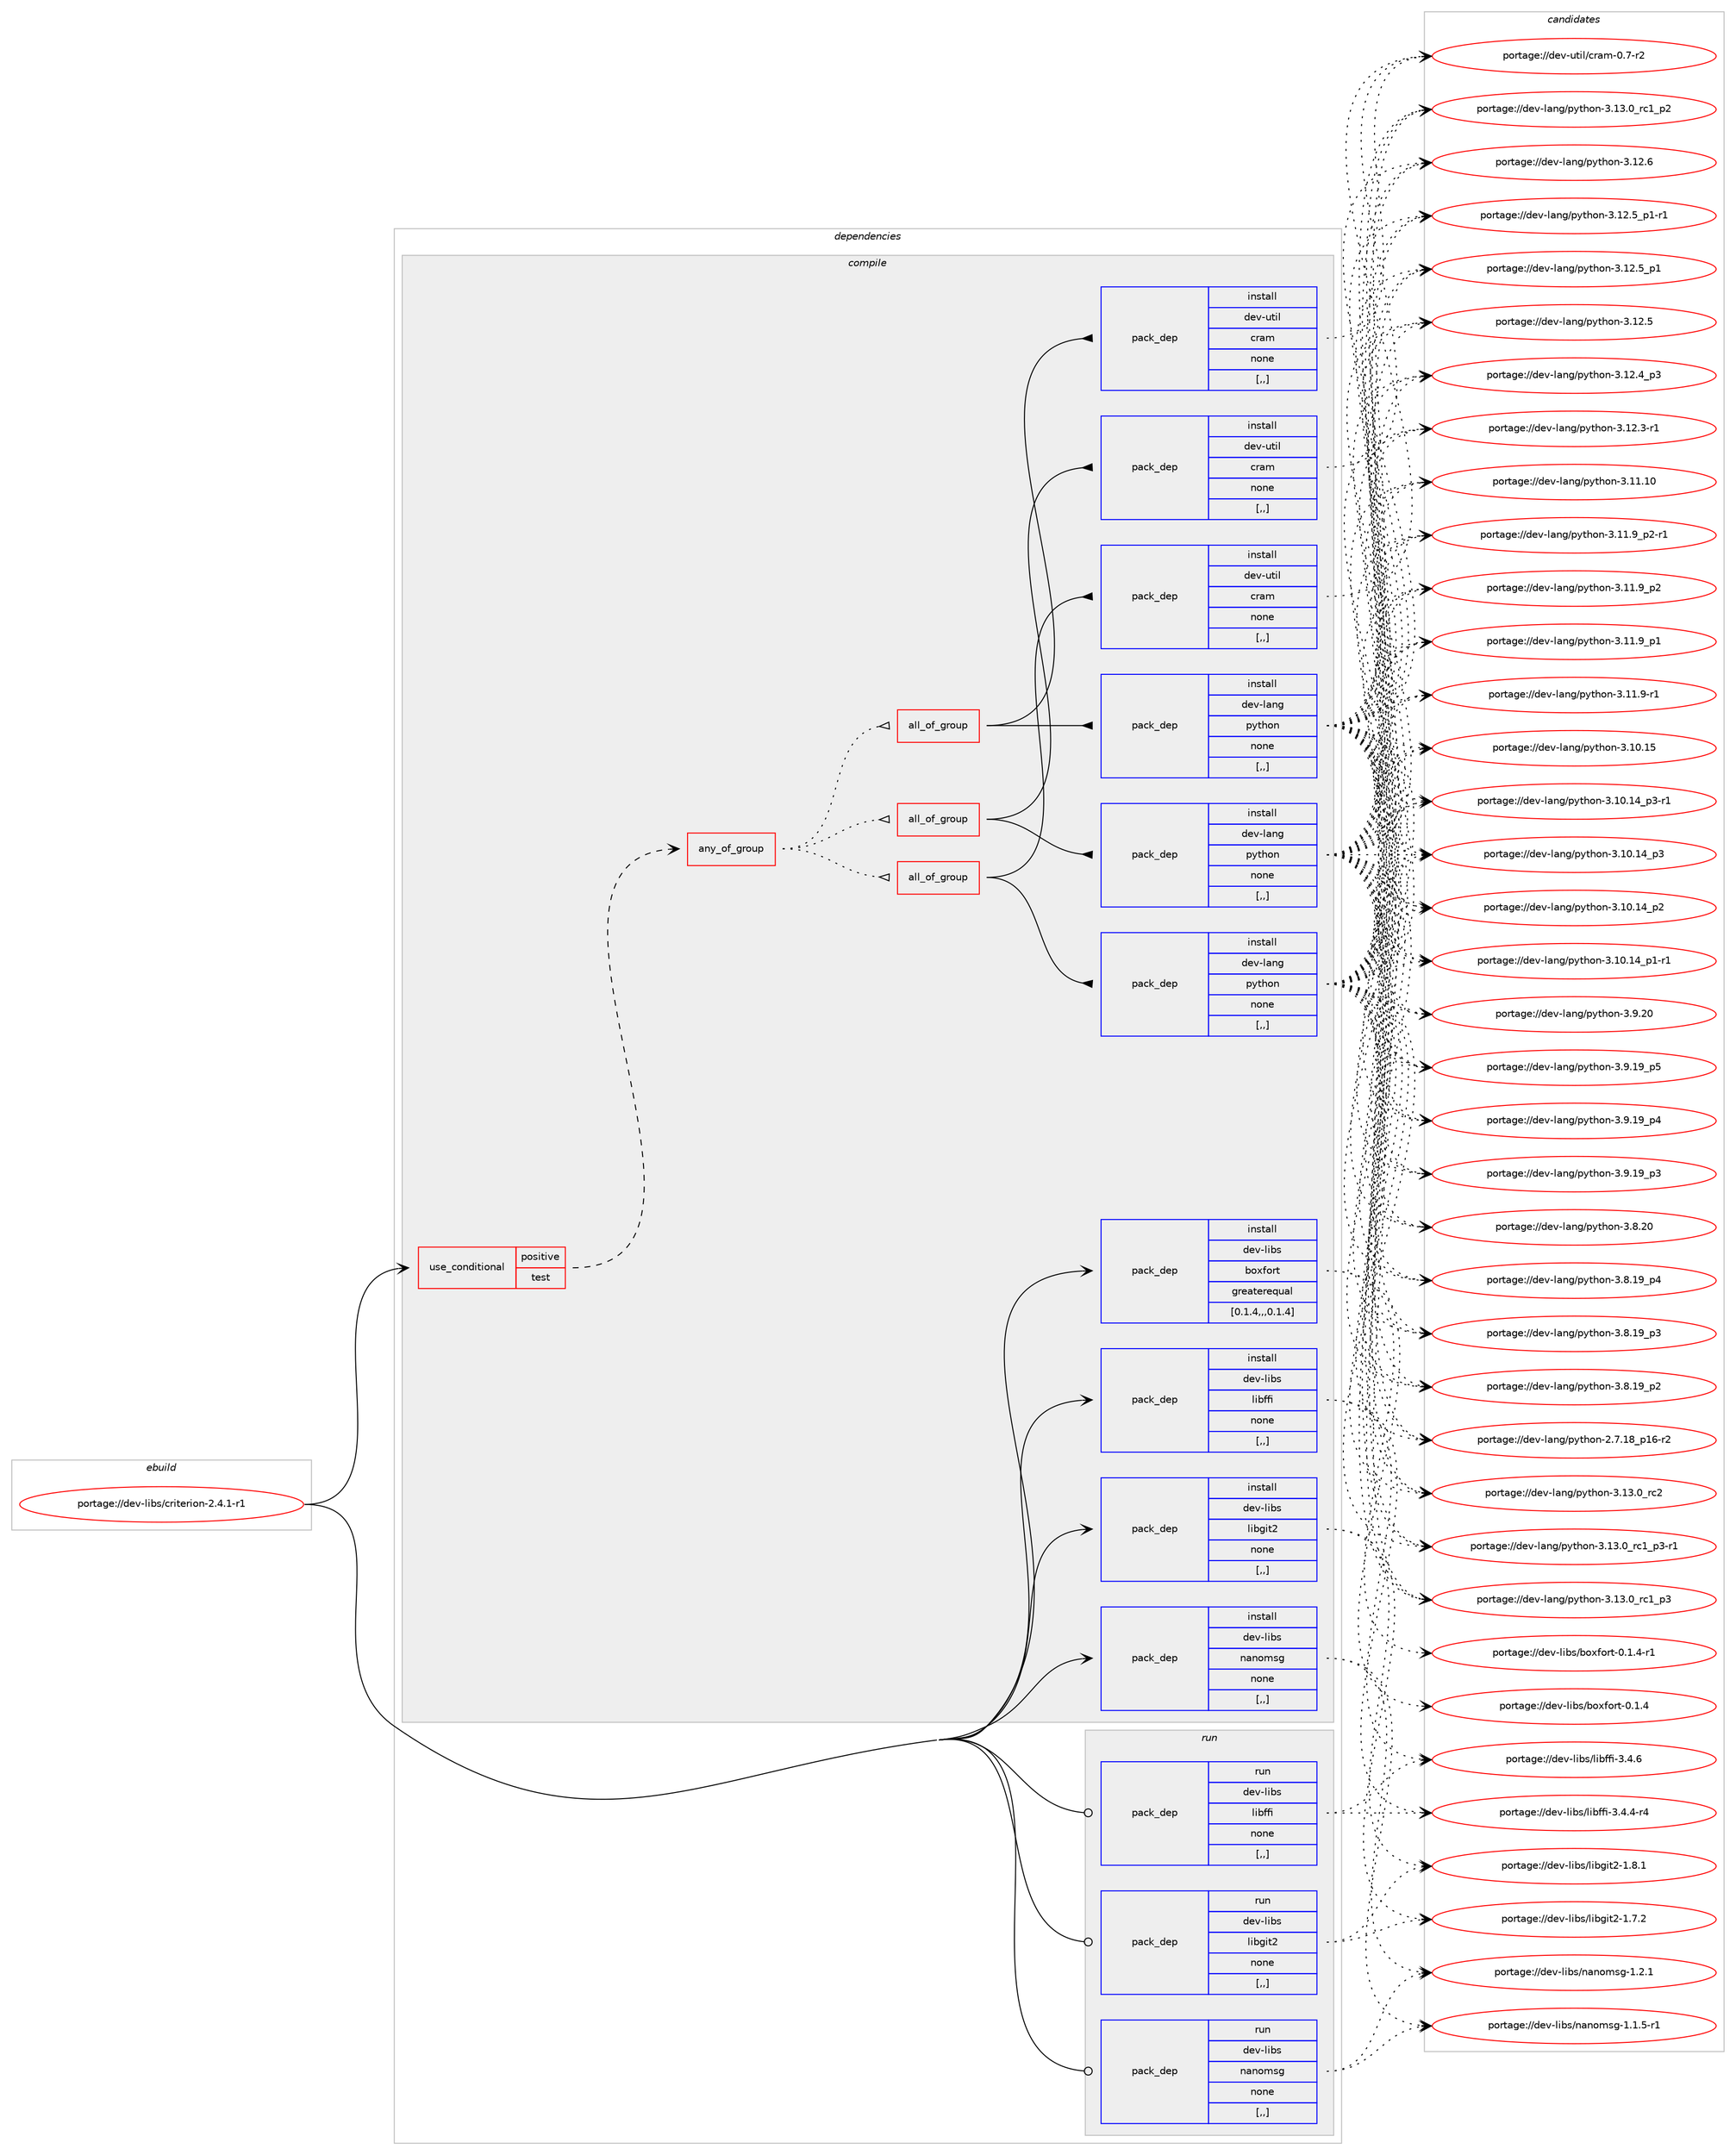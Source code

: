 digraph prolog {

# *************
# Graph options
# *************

newrank=true;
concentrate=true;
compound=true;
graph [rankdir=LR,fontname=Helvetica,fontsize=10,ranksep=1.5];#, ranksep=2.5, nodesep=0.2];
edge  [arrowhead=vee];
node  [fontname=Helvetica,fontsize=10];

# **********
# The ebuild
# **********

subgraph cluster_leftcol {
color=gray;
label=<<i>ebuild</i>>;
id [label="portage://dev-libs/criterion-2.4.1-r1", color=red, width=4, href="../dev-libs/criterion-2.4.1-r1.svg"];
}

# ****************
# The dependencies
# ****************

subgraph cluster_midcol {
color=gray;
label=<<i>dependencies</i>>;
subgraph cluster_compile {
fillcolor="#eeeeee";
style=filled;
label=<<i>compile</i>>;
subgraph cond156089 {
dependency601170 [label=<<TABLE BORDER="0" CELLBORDER="1" CELLSPACING="0" CELLPADDING="4"><TR><TD ROWSPAN="3" CELLPADDING="10">use_conditional</TD></TR><TR><TD>positive</TD></TR><TR><TD>test</TD></TR></TABLE>>, shape=none, color=red];
subgraph any4353 {
dependency601171 [label=<<TABLE BORDER="0" CELLBORDER="1" CELLSPACING="0" CELLPADDING="4"><TR><TD CELLPADDING="10">any_of_group</TD></TR></TABLE>>, shape=none, color=red];subgraph all379 {
dependency601172 [label=<<TABLE BORDER="0" CELLBORDER="1" CELLSPACING="0" CELLPADDING="4"><TR><TD CELLPADDING="10">all_of_group</TD></TR></TABLE>>, shape=none, color=red];subgraph pack440352 {
dependency601173 [label=<<TABLE BORDER="0" CELLBORDER="1" CELLSPACING="0" CELLPADDING="4" WIDTH="220"><TR><TD ROWSPAN="6" CELLPADDING="30">pack_dep</TD></TR><TR><TD WIDTH="110">install</TD></TR><TR><TD>dev-lang</TD></TR><TR><TD>python</TD></TR><TR><TD>none</TD></TR><TR><TD>[,,]</TD></TR></TABLE>>, shape=none, color=blue];
}
dependency601172:e -> dependency601173:w [weight=20,style="solid",arrowhead="inv"];
subgraph pack440353 {
dependency601174 [label=<<TABLE BORDER="0" CELLBORDER="1" CELLSPACING="0" CELLPADDING="4" WIDTH="220"><TR><TD ROWSPAN="6" CELLPADDING="30">pack_dep</TD></TR><TR><TD WIDTH="110">install</TD></TR><TR><TD>dev-util</TD></TR><TR><TD>cram</TD></TR><TR><TD>none</TD></TR><TR><TD>[,,]</TD></TR></TABLE>>, shape=none, color=blue];
}
dependency601172:e -> dependency601174:w [weight=20,style="solid",arrowhead="inv"];
}
dependency601171:e -> dependency601172:w [weight=20,style="dotted",arrowhead="oinv"];
subgraph all380 {
dependency601175 [label=<<TABLE BORDER="0" CELLBORDER="1" CELLSPACING="0" CELLPADDING="4"><TR><TD CELLPADDING="10">all_of_group</TD></TR></TABLE>>, shape=none, color=red];subgraph pack440354 {
dependency601176 [label=<<TABLE BORDER="0" CELLBORDER="1" CELLSPACING="0" CELLPADDING="4" WIDTH="220"><TR><TD ROWSPAN="6" CELLPADDING="30">pack_dep</TD></TR><TR><TD WIDTH="110">install</TD></TR><TR><TD>dev-lang</TD></TR><TR><TD>python</TD></TR><TR><TD>none</TD></TR><TR><TD>[,,]</TD></TR></TABLE>>, shape=none, color=blue];
}
dependency601175:e -> dependency601176:w [weight=20,style="solid",arrowhead="inv"];
subgraph pack440355 {
dependency601177 [label=<<TABLE BORDER="0" CELLBORDER="1" CELLSPACING="0" CELLPADDING="4" WIDTH="220"><TR><TD ROWSPAN="6" CELLPADDING="30">pack_dep</TD></TR><TR><TD WIDTH="110">install</TD></TR><TR><TD>dev-util</TD></TR><TR><TD>cram</TD></TR><TR><TD>none</TD></TR><TR><TD>[,,]</TD></TR></TABLE>>, shape=none, color=blue];
}
dependency601175:e -> dependency601177:w [weight=20,style="solid",arrowhead="inv"];
}
dependency601171:e -> dependency601175:w [weight=20,style="dotted",arrowhead="oinv"];
subgraph all381 {
dependency601178 [label=<<TABLE BORDER="0" CELLBORDER="1" CELLSPACING="0" CELLPADDING="4"><TR><TD CELLPADDING="10">all_of_group</TD></TR></TABLE>>, shape=none, color=red];subgraph pack440356 {
dependency601179 [label=<<TABLE BORDER="0" CELLBORDER="1" CELLSPACING="0" CELLPADDING="4" WIDTH="220"><TR><TD ROWSPAN="6" CELLPADDING="30">pack_dep</TD></TR><TR><TD WIDTH="110">install</TD></TR><TR><TD>dev-lang</TD></TR><TR><TD>python</TD></TR><TR><TD>none</TD></TR><TR><TD>[,,]</TD></TR></TABLE>>, shape=none, color=blue];
}
dependency601178:e -> dependency601179:w [weight=20,style="solid",arrowhead="inv"];
subgraph pack440357 {
dependency601180 [label=<<TABLE BORDER="0" CELLBORDER="1" CELLSPACING="0" CELLPADDING="4" WIDTH="220"><TR><TD ROWSPAN="6" CELLPADDING="30">pack_dep</TD></TR><TR><TD WIDTH="110">install</TD></TR><TR><TD>dev-util</TD></TR><TR><TD>cram</TD></TR><TR><TD>none</TD></TR><TR><TD>[,,]</TD></TR></TABLE>>, shape=none, color=blue];
}
dependency601178:e -> dependency601180:w [weight=20,style="solid",arrowhead="inv"];
}
dependency601171:e -> dependency601178:w [weight=20,style="dotted",arrowhead="oinv"];
}
dependency601170:e -> dependency601171:w [weight=20,style="dashed",arrowhead="vee"];
}
id:e -> dependency601170:w [weight=20,style="solid",arrowhead="vee"];
subgraph pack440358 {
dependency601181 [label=<<TABLE BORDER="0" CELLBORDER="1" CELLSPACING="0" CELLPADDING="4" WIDTH="220"><TR><TD ROWSPAN="6" CELLPADDING="30">pack_dep</TD></TR><TR><TD WIDTH="110">install</TD></TR><TR><TD>dev-libs</TD></TR><TR><TD>boxfort</TD></TR><TR><TD>greaterequal</TD></TR><TR><TD>[0.1.4,,,0.1.4]</TD></TR></TABLE>>, shape=none, color=blue];
}
id:e -> dependency601181:w [weight=20,style="solid",arrowhead="vee"];
subgraph pack440359 {
dependency601182 [label=<<TABLE BORDER="0" CELLBORDER="1" CELLSPACING="0" CELLPADDING="4" WIDTH="220"><TR><TD ROWSPAN="6" CELLPADDING="30">pack_dep</TD></TR><TR><TD WIDTH="110">install</TD></TR><TR><TD>dev-libs</TD></TR><TR><TD>libffi</TD></TR><TR><TD>none</TD></TR><TR><TD>[,,]</TD></TR></TABLE>>, shape=none, color=blue];
}
id:e -> dependency601182:w [weight=20,style="solid",arrowhead="vee"];
subgraph pack440360 {
dependency601183 [label=<<TABLE BORDER="0" CELLBORDER="1" CELLSPACING="0" CELLPADDING="4" WIDTH="220"><TR><TD ROWSPAN="6" CELLPADDING="30">pack_dep</TD></TR><TR><TD WIDTH="110">install</TD></TR><TR><TD>dev-libs</TD></TR><TR><TD>libgit2</TD></TR><TR><TD>none</TD></TR><TR><TD>[,,]</TD></TR></TABLE>>, shape=none, color=blue];
}
id:e -> dependency601183:w [weight=20,style="solid",arrowhead="vee"];
subgraph pack440361 {
dependency601184 [label=<<TABLE BORDER="0" CELLBORDER="1" CELLSPACING="0" CELLPADDING="4" WIDTH="220"><TR><TD ROWSPAN="6" CELLPADDING="30">pack_dep</TD></TR><TR><TD WIDTH="110">install</TD></TR><TR><TD>dev-libs</TD></TR><TR><TD>nanomsg</TD></TR><TR><TD>none</TD></TR><TR><TD>[,,]</TD></TR></TABLE>>, shape=none, color=blue];
}
id:e -> dependency601184:w [weight=20,style="solid",arrowhead="vee"];
}
subgraph cluster_compileandrun {
fillcolor="#eeeeee";
style=filled;
label=<<i>compile and run</i>>;
}
subgraph cluster_run {
fillcolor="#eeeeee";
style=filled;
label=<<i>run</i>>;
subgraph pack440362 {
dependency601185 [label=<<TABLE BORDER="0" CELLBORDER="1" CELLSPACING="0" CELLPADDING="4" WIDTH="220"><TR><TD ROWSPAN="6" CELLPADDING="30">pack_dep</TD></TR><TR><TD WIDTH="110">run</TD></TR><TR><TD>dev-libs</TD></TR><TR><TD>libffi</TD></TR><TR><TD>none</TD></TR><TR><TD>[,,]</TD></TR></TABLE>>, shape=none, color=blue];
}
id:e -> dependency601185:w [weight=20,style="solid",arrowhead="odot"];
subgraph pack440363 {
dependency601186 [label=<<TABLE BORDER="0" CELLBORDER="1" CELLSPACING="0" CELLPADDING="4" WIDTH="220"><TR><TD ROWSPAN="6" CELLPADDING="30">pack_dep</TD></TR><TR><TD WIDTH="110">run</TD></TR><TR><TD>dev-libs</TD></TR><TR><TD>libgit2</TD></TR><TR><TD>none</TD></TR><TR><TD>[,,]</TD></TR></TABLE>>, shape=none, color=blue];
}
id:e -> dependency601186:w [weight=20,style="solid",arrowhead="odot"];
subgraph pack440364 {
dependency601187 [label=<<TABLE BORDER="0" CELLBORDER="1" CELLSPACING="0" CELLPADDING="4" WIDTH="220"><TR><TD ROWSPAN="6" CELLPADDING="30">pack_dep</TD></TR><TR><TD WIDTH="110">run</TD></TR><TR><TD>dev-libs</TD></TR><TR><TD>nanomsg</TD></TR><TR><TD>none</TD></TR><TR><TD>[,,]</TD></TR></TABLE>>, shape=none, color=blue];
}
id:e -> dependency601187:w [weight=20,style="solid",arrowhead="odot"];
}
}

# **************
# The candidates
# **************

subgraph cluster_choices {
rank=same;
color=gray;
label=<<i>candidates</i>>;

subgraph choice440352 {
color=black;
nodesep=1;
choice10010111845108971101034711212111610411111045514649514648951149950 [label="portage://dev-lang/python-3.13.0_rc2", color=red, width=4,href="../dev-lang/python-3.13.0_rc2.svg"];
choice1001011184510897110103471121211161041111104551464951464895114994995112514511449 [label="portage://dev-lang/python-3.13.0_rc1_p3-r1", color=red, width=4,href="../dev-lang/python-3.13.0_rc1_p3-r1.svg"];
choice100101118451089711010347112121116104111110455146495146489511499499511251 [label="portage://dev-lang/python-3.13.0_rc1_p3", color=red, width=4,href="../dev-lang/python-3.13.0_rc1_p3.svg"];
choice100101118451089711010347112121116104111110455146495146489511499499511250 [label="portage://dev-lang/python-3.13.0_rc1_p2", color=red, width=4,href="../dev-lang/python-3.13.0_rc1_p2.svg"];
choice10010111845108971101034711212111610411111045514649504654 [label="portage://dev-lang/python-3.12.6", color=red, width=4,href="../dev-lang/python-3.12.6.svg"];
choice1001011184510897110103471121211161041111104551464950465395112494511449 [label="portage://dev-lang/python-3.12.5_p1-r1", color=red, width=4,href="../dev-lang/python-3.12.5_p1-r1.svg"];
choice100101118451089711010347112121116104111110455146495046539511249 [label="portage://dev-lang/python-3.12.5_p1", color=red, width=4,href="../dev-lang/python-3.12.5_p1.svg"];
choice10010111845108971101034711212111610411111045514649504653 [label="portage://dev-lang/python-3.12.5", color=red, width=4,href="../dev-lang/python-3.12.5.svg"];
choice100101118451089711010347112121116104111110455146495046529511251 [label="portage://dev-lang/python-3.12.4_p3", color=red, width=4,href="../dev-lang/python-3.12.4_p3.svg"];
choice100101118451089711010347112121116104111110455146495046514511449 [label="portage://dev-lang/python-3.12.3-r1", color=red, width=4,href="../dev-lang/python-3.12.3-r1.svg"];
choice1001011184510897110103471121211161041111104551464949464948 [label="portage://dev-lang/python-3.11.10", color=red, width=4,href="../dev-lang/python-3.11.10.svg"];
choice1001011184510897110103471121211161041111104551464949465795112504511449 [label="portage://dev-lang/python-3.11.9_p2-r1", color=red, width=4,href="../dev-lang/python-3.11.9_p2-r1.svg"];
choice100101118451089711010347112121116104111110455146494946579511250 [label="portage://dev-lang/python-3.11.9_p2", color=red, width=4,href="../dev-lang/python-3.11.9_p2.svg"];
choice100101118451089711010347112121116104111110455146494946579511249 [label="portage://dev-lang/python-3.11.9_p1", color=red, width=4,href="../dev-lang/python-3.11.9_p1.svg"];
choice100101118451089711010347112121116104111110455146494946574511449 [label="portage://dev-lang/python-3.11.9-r1", color=red, width=4,href="../dev-lang/python-3.11.9-r1.svg"];
choice1001011184510897110103471121211161041111104551464948464953 [label="portage://dev-lang/python-3.10.15", color=red, width=4,href="../dev-lang/python-3.10.15.svg"];
choice100101118451089711010347112121116104111110455146494846495295112514511449 [label="portage://dev-lang/python-3.10.14_p3-r1", color=red, width=4,href="../dev-lang/python-3.10.14_p3-r1.svg"];
choice10010111845108971101034711212111610411111045514649484649529511251 [label="portage://dev-lang/python-3.10.14_p3", color=red, width=4,href="../dev-lang/python-3.10.14_p3.svg"];
choice10010111845108971101034711212111610411111045514649484649529511250 [label="portage://dev-lang/python-3.10.14_p2", color=red, width=4,href="../dev-lang/python-3.10.14_p2.svg"];
choice100101118451089711010347112121116104111110455146494846495295112494511449 [label="portage://dev-lang/python-3.10.14_p1-r1", color=red, width=4,href="../dev-lang/python-3.10.14_p1-r1.svg"];
choice10010111845108971101034711212111610411111045514657465048 [label="portage://dev-lang/python-3.9.20", color=red, width=4,href="../dev-lang/python-3.9.20.svg"];
choice100101118451089711010347112121116104111110455146574649579511253 [label="portage://dev-lang/python-3.9.19_p5", color=red, width=4,href="../dev-lang/python-3.9.19_p5.svg"];
choice100101118451089711010347112121116104111110455146574649579511252 [label="portage://dev-lang/python-3.9.19_p4", color=red, width=4,href="../dev-lang/python-3.9.19_p4.svg"];
choice100101118451089711010347112121116104111110455146574649579511251 [label="portage://dev-lang/python-3.9.19_p3", color=red, width=4,href="../dev-lang/python-3.9.19_p3.svg"];
choice10010111845108971101034711212111610411111045514656465048 [label="portage://dev-lang/python-3.8.20", color=red, width=4,href="../dev-lang/python-3.8.20.svg"];
choice100101118451089711010347112121116104111110455146564649579511252 [label="portage://dev-lang/python-3.8.19_p4", color=red, width=4,href="../dev-lang/python-3.8.19_p4.svg"];
choice100101118451089711010347112121116104111110455146564649579511251 [label="portage://dev-lang/python-3.8.19_p3", color=red, width=4,href="../dev-lang/python-3.8.19_p3.svg"];
choice100101118451089711010347112121116104111110455146564649579511250 [label="portage://dev-lang/python-3.8.19_p2", color=red, width=4,href="../dev-lang/python-3.8.19_p2.svg"];
choice100101118451089711010347112121116104111110455046554649569511249544511450 [label="portage://dev-lang/python-2.7.18_p16-r2", color=red, width=4,href="../dev-lang/python-2.7.18_p16-r2.svg"];
dependency601173:e -> choice10010111845108971101034711212111610411111045514649514648951149950:w [style=dotted,weight="100"];
dependency601173:e -> choice1001011184510897110103471121211161041111104551464951464895114994995112514511449:w [style=dotted,weight="100"];
dependency601173:e -> choice100101118451089711010347112121116104111110455146495146489511499499511251:w [style=dotted,weight="100"];
dependency601173:e -> choice100101118451089711010347112121116104111110455146495146489511499499511250:w [style=dotted,weight="100"];
dependency601173:e -> choice10010111845108971101034711212111610411111045514649504654:w [style=dotted,weight="100"];
dependency601173:e -> choice1001011184510897110103471121211161041111104551464950465395112494511449:w [style=dotted,weight="100"];
dependency601173:e -> choice100101118451089711010347112121116104111110455146495046539511249:w [style=dotted,weight="100"];
dependency601173:e -> choice10010111845108971101034711212111610411111045514649504653:w [style=dotted,weight="100"];
dependency601173:e -> choice100101118451089711010347112121116104111110455146495046529511251:w [style=dotted,weight="100"];
dependency601173:e -> choice100101118451089711010347112121116104111110455146495046514511449:w [style=dotted,weight="100"];
dependency601173:e -> choice1001011184510897110103471121211161041111104551464949464948:w [style=dotted,weight="100"];
dependency601173:e -> choice1001011184510897110103471121211161041111104551464949465795112504511449:w [style=dotted,weight="100"];
dependency601173:e -> choice100101118451089711010347112121116104111110455146494946579511250:w [style=dotted,weight="100"];
dependency601173:e -> choice100101118451089711010347112121116104111110455146494946579511249:w [style=dotted,weight="100"];
dependency601173:e -> choice100101118451089711010347112121116104111110455146494946574511449:w [style=dotted,weight="100"];
dependency601173:e -> choice1001011184510897110103471121211161041111104551464948464953:w [style=dotted,weight="100"];
dependency601173:e -> choice100101118451089711010347112121116104111110455146494846495295112514511449:w [style=dotted,weight="100"];
dependency601173:e -> choice10010111845108971101034711212111610411111045514649484649529511251:w [style=dotted,weight="100"];
dependency601173:e -> choice10010111845108971101034711212111610411111045514649484649529511250:w [style=dotted,weight="100"];
dependency601173:e -> choice100101118451089711010347112121116104111110455146494846495295112494511449:w [style=dotted,weight="100"];
dependency601173:e -> choice10010111845108971101034711212111610411111045514657465048:w [style=dotted,weight="100"];
dependency601173:e -> choice100101118451089711010347112121116104111110455146574649579511253:w [style=dotted,weight="100"];
dependency601173:e -> choice100101118451089711010347112121116104111110455146574649579511252:w [style=dotted,weight="100"];
dependency601173:e -> choice100101118451089711010347112121116104111110455146574649579511251:w [style=dotted,weight="100"];
dependency601173:e -> choice10010111845108971101034711212111610411111045514656465048:w [style=dotted,weight="100"];
dependency601173:e -> choice100101118451089711010347112121116104111110455146564649579511252:w [style=dotted,weight="100"];
dependency601173:e -> choice100101118451089711010347112121116104111110455146564649579511251:w [style=dotted,weight="100"];
dependency601173:e -> choice100101118451089711010347112121116104111110455146564649579511250:w [style=dotted,weight="100"];
dependency601173:e -> choice100101118451089711010347112121116104111110455046554649569511249544511450:w [style=dotted,weight="100"];
}
subgraph choice440353 {
color=black;
nodesep=1;
choice10010111845117116105108479911497109454846554511450 [label="portage://dev-util/cram-0.7-r2", color=red, width=4,href="../dev-util/cram-0.7-r2.svg"];
dependency601174:e -> choice10010111845117116105108479911497109454846554511450:w [style=dotted,weight="100"];
}
subgraph choice440354 {
color=black;
nodesep=1;
choice10010111845108971101034711212111610411111045514649514648951149950 [label="portage://dev-lang/python-3.13.0_rc2", color=red, width=4,href="../dev-lang/python-3.13.0_rc2.svg"];
choice1001011184510897110103471121211161041111104551464951464895114994995112514511449 [label="portage://dev-lang/python-3.13.0_rc1_p3-r1", color=red, width=4,href="../dev-lang/python-3.13.0_rc1_p3-r1.svg"];
choice100101118451089711010347112121116104111110455146495146489511499499511251 [label="portage://dev-lang/python-3.13.0_rc1_p3", color=red, width=4,href="../dev-lang/python-3.13.0_rc1_p3.svg"];
choice100101118451089711010347112121116104111110455146495146489511499499511250 [label="portage://dev-lang/python-3.13.0_rc1_p2", color=red, width=4,href="../dev-lang/python-3.13.0_rc1_p2.svg"];
choice10010111845108971101034711212111610411111045514649504654 [label="portage://dev-lang/python-3.12.6", color=red, width=4,href="../dev-lang/python-3.12.6.svg"];
choice1001011184510897110103471121211161041111104551464950465395112494511449 [label="portage://dev-lang/python-3.12.5_p1-r1", color=red, width=4,href="../dev-lang/python-3.12.5_p1-r1.svg"];
choice100101118451089711010347112121116104111110455146495046539511249 [label="portage://dev-lang/python-3.12.5_p1", color=red, width=4,href="../dev-lang/python-3.12.5_p1.svg"];
choice10010111845108971101034711212111610411111045514649504653 [label="portage://dev-lang/python-3.12.5", color=red, width=4,href="../dev-lang/python-3.12.5.svg"];
choice100101118451089711010347112121116104111110455146495046529511251 [label="portage://dev-lang/python-3.12.4_p3", color=red, width=4,href="../dev-lang/python-3.12.4_p3.svg"];
choice100101118451089711010347112121116104111110455146495046514511449 [label="portage://dev-lang/python-3.12.3-r1", color=red, width=4,href="../dev-lang/python-3.12.3-r1.svg"];
choice1001011184510897110103471121211161041111104551464949464948 [label="portage://dev-lang/python-3.11.10", color=red, width=4,href="../dev-lang/python-3.11.10.svg"];
choice1001011184510897110103471121211161041111104551464949465795112504511449 [label="portage://dev-lang/python-3.11.9_p2-r1", color=red, width=4,href="../dev-lang/python-3.11.9_p2-r1.svg"];
choice100101118451089711010347112121116104111110455146494946579511250 [label="portage://dev-lang/python-3.11.9_p2", color=red, width=4,href="../dev-lang/python-3.11.9_p2.svg"];
choice100101118451089711010347112121116104111110455146494946579511249 [label="portage://dev-lang/python-3.11.9_p1", color=red, width=4,href="../dev-lang/python-3.11.9_p1.svg"];
choice100101118451089711010347112121116104111110455146494946574511449 [label="portage://dev-lang/python-3.11.9-r1", color=red, width=4,href="../dev-lang/python-3.11.9-r1.svg"];
choice1001011184510897110103471121211161041111104551464948464953 [label="portage://dev-lang/python-3.10.15", color=red, width=4,href="../dev-lang/python-3.10.15.svg"];
choice100101118451089711010347112121116104111110455146494846495295112514511449 [label="portage://dev-lang/python-3.10.14_p3-r1", color=red, width=4,href="../dev-lang/python-3.10.14_p3-r1.svg"];
choice10010111845108971101034711212111610411111045514649484649529511251 [label="portage://dev-lang/python-3.10.14_p3", color=red, width=4,href="../dev-lang/python-3.10.14_p3.svg"];
choice10010111845108971101034711212111610411111045514649484649529511250 [label="portage://dev-lang/python-3.10.14_p2", color=red, width=4,href="../dev-lang/python-3.10.14_p2.svg"];
choice100101118451089711010347112121116104111110455146494846495295112494511449 [label="portage://dev-lang/python-3.10.14_p1-r1", color=red, width=4,href="../dev-lang/python-3.10.14_p1-r1.svg"];
choice10010111845108971101034711212111610411111045514657465048 [label="portage://dev-lang/python-3.9.20", color=red, width=4,href="../dev-lang/python-3.9.20.svg"];
choice100101118451089711010347112121116104111110455146574649579511253 [label="portage://dev-lang/python-3.9.19_p5", color=red, width=4,href="../dev-lang/python-3.9.19_p5.svg"];
choice100101118451089711010347112121116104111110455146574649579511252 [label="portage://dev-lang/python-3.9.19_p4", color=red, width=4,href="../dev-lang/python-3.9.19_p4.svg"];
choice100101118451089711010347112121116104111110455146574649579511251 [label="portage://dev-lang/python-3.9.19_p3", color=red, width=4,href="../dev-lang/python-3.9.19_p3.svg"];
choice10010111845108971101034711212111610411111045514656465048 [label="portage://dev-lang/python-3.8.20", color=red, width=4,href="../dev-lang/python-3.8.20.svg"];
choice100101118451089711010347112121116104111110455146564649579511252 [label="portage://dev-lang/python-3.8.19_p4", color=red, width=4,href="../dev-lang/python-3.8.19_p4.svg"];
choice100101118451089711010347112121116104111110455146564649579511251 [label="portage://dev-lang/python-3.8.19_p3", color=red, width=4,href="../dev-lang/python-3.8.19_p3.svg"];
choice100101118451089711010347112121116104111110455146564649579511250 [label="portage://dev-lang/python-3.8.19_p2", color=red, width=4,href="../dev-lang/python-3.8.19_p2.svg"];
choice100101118451089711010347112121116104111110455046554649569511249544511450 [label="portage://dev-lang/python-2.7.18_p16-r2", color=red, width=4,href="../dev-lang/python-2.7.18_p16-r2.svg"];
dependency601176:e -> choice10010111845108971101034711212111610411111045514649514648951149950:w [style=dotted,weight="100"];
dependency601176:e -> choice1001011184510897110103471121211161041111104551464951464895114994995112514511449:w [style=dotted,weight="100"];
dependency601176:e -> choice100101118451089711010347112121116104111110455146495146489511499499511251:w [style=dotted,weight="100"];
dependency601176:e -> choice100101118451089711010347112121116104111110455146495146489511499499511250:w [style=dotted,weight="100"];
dependency601176:e -> choice10010111845108971101034711212111610411111045514649504654:w [style=dotted,weight="100"];
dependency601176:e -> choice1001011184510897110103471121211161041111104551464950465395112494511449:w [style=dotted,weight="100"];
dependency601176:e -> choice100101118451089711010347112121116104111110455146495046539511249:w [style=dotted,weight="100"];
dependency601176:e -> choice10010111845108971101034711212111610411111045514649504653:w [style=dotted,weight="100"];
dependency601176:e -> choice100101118451089711010347112121116104111110455146495046529511251:w [style=dotted,weight="100"];
dependency601176:e -> choice100101118451089711010347112121116104111110455146495046514511449:w [style=dotted,weight="100"];
dependency601176:e -> choice1001011184510897110103471121211161041111104551464949464948:w [style=dotted,weight="100"];
dependency601176:e -> choice1001011184510897110103471121211161041111104551464949465795112504511449:w [style=dotted,weight="100"];
dependency601176:e -> choice100101118451089711010347112121116104111110455146494946579511250:w [style=dotted,weight="100"];
dependency601176:e -> choice100101118451089711010347112121116104111110455146494946579511249:w [style=dotted,weight="100"];
dependency601176:e -> choice100101118451089711010347112121116104111110455146494946574511449:w [style=dotted,weight="100"];
dependency601176:e -> choice1001011184510897110103471121211161041111104551464948464953:w [style=dotted,weight="100"];
dependency601176:e -> choice100101118451089711010347112121116104111110455146494846495295112514511449:w [style=dotted,weight="100"];
dependency601176:e -> choice10010111845108971101034711212111610411111045514649484649529511251:w [style=dotted,weight="100"];
dependency601176:e -> choice10010111845108971101034711212111610411111045514649484649529511250:w [style=dotted,weight="100"];
dependency601176:e -> choice100101118451089711010347112121116104111110455146494846495295112494511449:w [style=dotted,weight="100"];
dependency601176:e -> choice10010111845108971101034711212111610411111045514657465048:w [style=dotted,weight="100"];
dependency601176:e -> choice100101118451089711010347112121116104111110455146574649579511253:w [style=dotted,weight="100"];
dependency601176:e -> choice100101118451089711010347112121116104111110455146574649579511252:w [style=dotted,weight="100"];
dependency601176:e -> choice100101118451089711010347112121116104111110455146574649579511251:w [style=dotted,weight="100"];
dependency601176:e -> choice10010111845108971101034711212111610411111045514656465048:w [style=dotted,weight="100"];
dependency601176:e -> choice100101118451089711010347112121116104111110455146564649579511252:w [style=dotted,weight="100"];
dependency601176:e -> choice100101118451089711010347112121116104111110455146564649579511251:w [style=dotted,weight="100"];
dependency601176:e -> choice100101118451089711010347112121116104111110455146564649579511250:w [style=dotted,weight="100"];
dependency601176:e -> choice100101118451089711010347112121116104111110455046554649569511249544511450:w [style=dotted,weight="100"];
}
subgraph choice440355 {
color=black;
nodesep=1;
choice10010111845117116105108479911497109454846554511450 [label="portage://dev-util/cram-0.7-r2", color=red, width=4,href="../dev-util/cram-0.7-r2.svg"];
dependency601177:e -> choice10010111845117116105108479911497109454846554511450:w [style=dotted,weight="100"];
}
subgraph choice440356 {
color=black;
nodesep=1;
choice10010111845108971101034711212111610411111045514649514648951149950 [label="portage://dev-lang/python-3.13.0_rc2", color=red, width=4,href="../dev-lang/python-3.13.0_rc2.svg"];
choice1001011184510897110103471121211161041111104551464951464895114994995112514511449 [label="portage://dev-lang/python-3.13.0_rc1_p3-r1", color=red, width=4,href="../dev-lang/python-3.13.0_rc1_p3-r1.svg"];
choice100101118451089711010347112121116104111110455146495146489511499499511251 [label="portage://dev-lang/python-3.13.0_rc1_p3", color=red, width=4,href="../dev-lang/python-3.13.0_rc1_p3.svg"];
choice100101118451089711010347112121116104111110455146495146489511499499511250 [label="portage://dev-lang/python-3.13.0_rc1_p2", color=red, width=4,href="../dev-lang/python-3.13.0_rc1_p2.svg"];
choice10010111845108971101034711212111610411111045514649504654 [label="portage://dev-lang/python-3.12.6", color=red, width=4,href="../dev-lang/python-3.12.6.svg"];
choice1001011184510897110103471121211161041111104551464950465395112494511449 [label="portage://dev-lang/python-3.12.5_p1-r1", color=red, width=4,href="../dev-lang/python-3.12.5_p1-r1.svg"];
choice100101118451089711010347112121116104111110455146495046539511249 [label="portage://dev-lang/python-3.12.5_p1", color=red, width=4,href="../dev-lang/python-3.12.5_p1.svg"];
choice10010111845108971101034711212111610411111045514649504653 [label="portage://dev-lang/python-3.12.5", color=red, width=4,href="../dev-lang/python-3.12.5.svg"];
choice100101118451089711010347112121116104111110455146495046529511251 [label="portage://dev-lang/python-3.12.4_p3", color=red, width=4,href="../dev-lang/python-3.12.4_p3.svg"];
choice100101118451089711010347112121116104111110455146495046514511449 [label="portage://dev-lang/python-3.12.3-r1", color=red, width=4,href="../dev-lang/python-3.12.3-r1.svg"];
choice1001011184510897110103471121211161041111104551464949464948 [label="portage://dev-lang/python-3.11.10", color=red, width=4,href="../dev-lang/python-3.11.10.svg"];
choice1001011184510897110103471121211161041111104551464949465795112504511449 [label="portage://dev-lang/python-3.11.9_p2-r1", color=red, width=4,href="../dev-lang/python-3.11.9_p2-r1.svg"];
choice100101118451089711010347112121116104111110455146494946579511250 [label="portage://dev-lang/python-3.11.9_p2", color=red, width=4,href="../dev-lang/python-3.11.9_p2.svg"];
choice100101118451089711010347112121116104111110455146494946579511249 [label="portage://dev-lang/python-3.11.9_p1", color=red, width=4,href="../dev-lang/python-3.11.9_p1.svg"];
choice100101118451089711010347112121116104111110455146494946574511449 [label="portage://dev-lang/python-3.11.9-r1", color=red, width=4,href="../dev-lang/python-3.11.9-r1.svg"];
choice1001011184510897110103471121211161041111104551464948464953 [label="portage://dev-lang/python-3.10.15", color=red, width=4,href="../dev-lang/python-3.10.15.svg"];
choice100101118451089711010347112121116104111110455146494846495295112514511449 [label="portage://dev-lang/python-3.10.14_p3-r1", color=red, width=4,href="../dev-lang/python-3.10.14_p3-r1.svg"];
choice10010111845108971101034711212111610411111045514649484649529511251 [label="portage://dev-lang/python-3.10.14_p3", color=red, width=4,href="../dev-lang/python-3.10.14_p3.svg"];
choice10010111845108971101034711212111610411111045514649484649529511250 [label="portage://dev-lang/python-3.10.14_p2", color=red, width=4,href="../dev-lang/python-3.10.14_p2.svg"];
choice100101118451089711010347112121116104111110455146494846495295112494511449 [label="portage://dev-lang/python-3.10.14_p1-r1", color=red, width=4,href="../dev-lang/python-3.10.14_p1-r1.svg"];
choice10010111845108971101034711212111610411111045514657465048 [label="portage://dev-lang/python-3.9.20", color=red, width=4,href="../dev-lang/python-3.9.20.svg"];
choice100101118451089711010347112121116104111110455146574649579511253 [label="portage://dev-lang/python-3.9.19_p5", color=red, width=4,href="../dev-lang/python-3.9.19_p5.svg"];
choice100101118451089711010347112121116104111110455146574649579511252 [label="portage://dev-lang/python-3.9.19_p4", color=red, width=4,href="../dev-lang/python-3.9.19_p4.svg"];
choice100101118451089711010347112121116104111110455146574649579511251 [label="portage://dev-lang/python-3.9.19_p3", color=red, width=4,href="../dev-lang/python-3.9.19_p3.svg"];
choice10010111845108971101034711212111610411111045514656465048 [label="portage://dev-lang/python-3.8.20", color=red, width=4,href="../dev-lang/python-3.8.20.svg"];
choice100101118451089711010347112121116104111110455146564649579511252 [label="portage://dev-lang/python-3.8.19_p4", color=red, width=4,href="../dev-lang/python-3.8.19_p4.svg"];
choice100101118451089711010347112121116104111110455146564649579511251 [label="portage://dev-lang/python-3.8.19_p3", color=red, width=4,href="../dev-lang/python-3.8.19_p3.svg"];
choice100101118451089711010347112121116104111110455146564649579511250 [label="portage://dev-lang/python-3.8.19_p2", color=red, width=4,href="../dev-lang/python-3.8.19_p2.svg"];
choice100101118451089711010347112121116104111110455046554649569511249544511450 [label="portage://dev-lang/python-2.7.18_p16-r2", color=red, width=4,href="../dev-lang/python-2.7.18_p16-r2.svg"];
dependency601179:e -> choice10010111845108971101034711212111610411111045514649514648951149950:w [style=dotted,weight="100"];
dependency601179:e -> choice1001011184510897110103471121211161041111104551464951464895114994995112514511449:w [style=dotted,weight="100"];
dependency601179:e -> choice100101118451089711010347112121116104111110455146495146489511499499511251:w [style=dotted,weight="100"];
dependency601179:e -> choice100101118451089711010347112121116104111110455146495146489511499499511250:w [style=dotted,weight="100"];
dependency601179:e -> choice10010111845108971101034711212111610411111045514649504654:w [style=dotted,weight="100"];
dependency601179:e -> choice1001011184510897110103471121211161041111104551464950465395112494511449:w [style=dotted,weight="100"];
dependency601179:e -> choice100101118451089711010347112121116104111110455146495046539511249:w [style=dotted,weight="100"];
dependency601179:e -> choice10010111845108971101034711212111610411111045514649504653:w [style=dotted,weight="100"];
dependency601179:e -> choice100101118451089711010347112121116104111110455146495046529511251:w [style=dotted,weight="100"];
dependency601179:e -> choice100101118451089711010347112121116104111110455146495046514511449:w [style=dotted,weight="100"];
dependency601179:e -> choice1001011184510897110103471121211161041111104551464949464948:w [style=dotted,weight="100"];
dependency601179:e -> choice1001011184510897110103471121211161041111104551464949465795112504511449:w [style=dotted,weight="100"];
dependency601179:e -> choice100101118451089711010347112121116104111110455146494946579511250:w [style=dotted,weight="100"];
dependency601179:e -> choice100101118451089711010347112121116104111110455146494946579511249:w [style=dotted,weight="100"];
dependency601179:e -> choice100101118451089711010347112121116104111110455146494946574511449:w [style=dotted,weight="100"];
dependency601179:e -> choice1001011184510897110103471121211161041111104551464948464953:w [style=dotted,weight="100"];
dependency601179:e -> choice100101118451089711010347112121116104111110455146494846495295112514511449:w [style=dotted,weight="100"];
dependency601179:e -> choice10010111845108971101034711212111610411111045514649484649529511251:w [style=dotted,weight="100"];
dependency601179:e -> choice10010111845108971101034711212111610411111045514649484649529511250:w [style=dotted,weight="100"];
dependency601179:e -> choice100101118451089711010347112121116104111110455146494846495295112494511449:w [style=dotted,weight="100"];
dependency601179:e -> choice10010111845108971101034711212111610411111045514657465048:w [style=dotted,weight="100"];
dependency601179:e -> choice100101118451089711010347112121116104111110455146574649579511253:w [style=dotted,weight="100"];
dependency601179:e -> choice100101118451089711010347112121116104111110455146574649579511252:w [style=dotted,weight="100"];
dependency601179:e -> choice100101118451089711010347112121116104111110455146574649579511251:w [style=dotted,weight="100"];
dependency601179:e -> choice10010111845108971101034711212111610411111045514656465048:w [style=dotted,weight="100"];
dependency601179:e -> choice100101118451089711010347112121116104111110455146564649579511252:w [style=dotted,weight="100"];
dependency601179:e -> choice100101118451089711010347112121116104111110455146564649579511251:w [style=dotted,weight="100"];
dependency601179:e -> choice100101118451089711010347112121116104111110455146564649579511250:w [style=dotted,weight="100"];
dependency601179:e -> choice100101118451089711010347112121116104111110455046554649569511249544511450:w [style=dotted,weight="100"];
}
subgraph choice440357 {
color=black;
nodesep=1;
choice10010111845117116105108479911497109454846554511450 [label="portage://dev-util/cram-0.7-r2", color=red, width=4,href="../dev-util/cram-0.7-r2.svg"];
dependency601180:e -> choice10010111845117116105108479911497109454846554511450:w [style=dotted,weight="100"];
}
subgraph choice440358 {
color=black;
nodesep=1;
choice100101118451081059811547981111201021111141164548464946524511449 [label="portage://dev-libs/boxfort-0.1.4-r1", color=red, width=4,href="../dev-libs/boxfort-0.1.4-r1.svg"];
choice10010111845108105981154798111120102111114116454846494652 [label="portage://dev-libs/boxfort-0.1.4", color=red, width=4,href="../dev-libs/boxfort-0.1.4.svg"];
dependency601181:e -> choice100101118451081059811547981111201021111141164548464946524511449:w [style=dotted,weight="100"];
dependency601181:e -> choice10010111845108105981154798111120102111114116454846494652:w [style=dotted,weight="100"];
}
subgraph choice440359 {
color=black;
nodesep=1;
choice10010111845108105981154710810598102102105455146524654 [label="portage://dev-libs/libffi-3.4.6", color=red, width=4,href="../dev-libs/libffi-3.4.6.svg"];
choice100101118451081059811547108105981021021054551465246524511452 [label="portage://dev-libs/libffi-3.4.4-r4", color=red, width=4,href="../dev-libs/libffi-3.4.4-r4.svg"];
dependency601182:e -> choice10010111845108105981154710810598102102105455146524654:w [style=dotted,weight="100"];
dependency601182:e -> choice100101118451081059811547108105981021021054551465246524511452:w [style=dotted,weight="100"];
}
subgraph choice440360 {
color=black;
nodesep=1;
choice1001011184510810598115471081059810310511650454946564649 [label="portage://dev-libs/libgit2-1.8.1", color=red, width=4,href="../dev-libs/libgit2-1.8.1.svg"];
choice1001011184510810598115471081059810310511650454946554650 [label="portage://dev-libs/libgit2-1.7.2", color=red, width=4,href="../dev-libs/libgit2-1.7.2.svg"];
dependency601183:e -> choice1001011184510810598115471081059810310511650454946564649:w [style=dotted,weight="100"];
dependency601183:e -> choice1001011184510810598115471081059810310511650454946554650:w [style=dotted,weight="100"];
}
subgraph choice440361 {
color=black;
nodesep=1;
choice10010111845108105981154711097110111109115103454946504649 [label="portage://dev-libs/nanomsg-1.2.1", color=red, width=4,href="../dev-libs/nanomsg-1.2.1.svg"];
choice100101118451081059811547110971101111091151034549464946534511449 [label="portage://dev-libs/nanomsg-1.1.5-r1", color=red, width=4,href="../dev-libs/nanomsg-1.1.5-r1.svg"];
dependency601184:e -> choice10010111845108105981154711097110111109115103454946504649:w [style=dotted,weight="100"];
dependency601184:e -> choice100101118451081059811547110971101111091151034549464946534511449:w [style=dotted,weight="100"];
}
subgraph choice440362 {
color=black;
nodesep=1;
choice10010111845108105981154710810598102102105455146524654 [label="portage://dev-libs/libffi-3.4.6", color=red, width=4,href="../dev-libs/libffi-3.4.6.svg"];
choice100101118451081059811547108105981021021054551465246524511452 [label="portage://dev-libs/libffi-3.4.4-r4", color=red, width=4,href="../dev-libs/libffi-3.4.4-r4.svg"];
dependency601185:e -> choice10010111845108105981154710810598102102105455146524654:w [style=dotted,weight="100"];
dependency601185:e -> choice100101118451081059811547108105981021021054551465246524511452:w [style=dotted,weight="100"];
}
subgraph choice440363 {
color=black;
nodesep=1;
choice1001011184510810598115471081059810310511650454946564649 [label="portage://dev-libs/libgit2-1.8.1", color=red, width=4,href="../dev-libs/libgit2-1.8.1.svg"];
choice1001011184510810598115471081059810310511650454946554650 [label="portage://dev-libs/libgit2-1.7.2", color=red, width=4,href="../dev-libs/libgit2-1.7.2.svg"];
dependency601186:e -> choice1001011184510810598115471081059810310511650454946564649:w [style=dotted,weight="100"];
dependency601186:e -> choice1001011184510810598115471081059810310511650454946554650:w [style=dotted,weight="100"];
}
subgraph choice440364 {
color=black;
nodesep=1;
choice10010111845108105981154711097110111109115103454946504649 [label="portage://dev-libs/nanomsg-1.2.1", color=red, width=4,href="../dev-libs/nanomsg-1.2.1.svg"];
choice100101118451081059811547110971101111091151034549464946534511449 [label="portage://dev-libs/nanomsg-1.1.5-r1", color=red, width=4,href="../dev-libs/nanomsg-1.1.5-r1.svg"];
dependency601187:e -> choice10010111845108105981154711097110111109115103454946504649:w [style=dotted,weight="100"];
dependency601187:e -> choice100101118451081059811547110971101111091151034549464946534511449:w [style=dotted,weight="100"];
}
}

}
